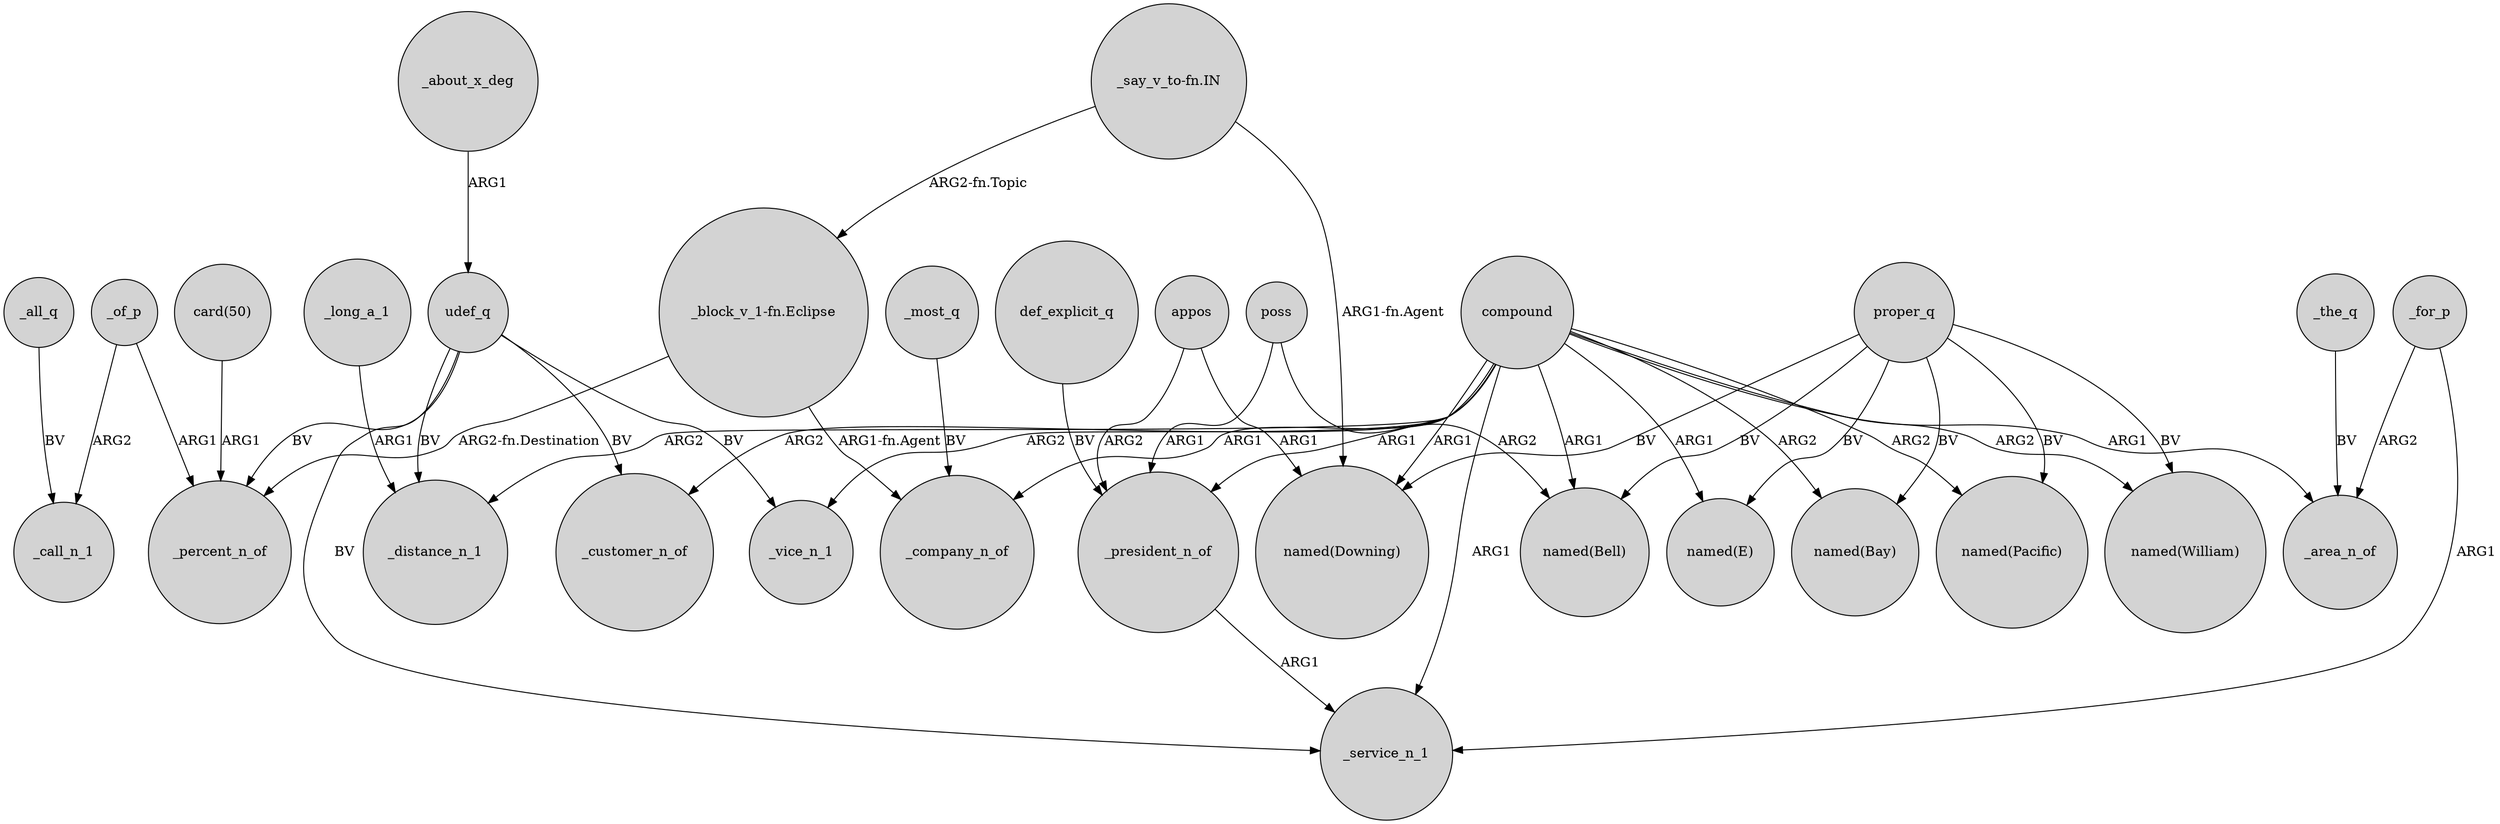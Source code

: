digraph {
	node [shape=circle style=filled]
	compound -> _vice_n_1 [label=ARG2]
	compound -> "named(Bell)" [label=ARG1]
	proper_q -> "named(Bay)" [label=BV]
	_most_q -> _company_n_of [label=BV]
	proper_q -> "named(Downing)" [label=BV]
	compound -> "named(Pacific)" [label=ARG2]
	_for_p -> _area_n_of [label=ARG2]
	"_say_v_to-fn.IN" -> "named(Downing)" [label="ARG1-fn.Agent"]
	_of_p -> _call_n_1 [label=ARG2]
	_all_q -> _call_n_1 [label=BV]
	compound -> "named(Downing)" [label=ARG1]
	proper_q -> "named(E)" [label=BV]
	_about_x_deg -> udef_q [label=ARG1]
	"_block_v_1-fn.Eclipse" -> _percent_n_of [label="ARG2-fn.Destination"]
	udef_q -> _vice_n_1 [label=BV]
	"_block_v_1-fn.Eclipse" -> _company_n_of [label="ARG1-fn.Agent"]
	appos -> "named(Downing)" [label=ARG1]
	poss -> _president_n_of [label=ARG1]
	_of_p -> _percent_n_of [label=ARG1]
	appos -> _president_n_of [label=ARG2]
	compound -> _company_n_of [label=ARG1]
	"card(50)" -> _percent_n_of [label=ARG1]
	compound -> "named(William)" [label=ARG2]
	udef_q -> _service_n_1 [label=BV]
	compound -> _president_n_of [label=ARG1]
	_for_p -> _service_n_1 [label=ARG1]
	def_explicit_q -> _president_n_of [label=BV]
	udef_q -> _customer_n_of [label=BV]
	"_say_v_to-fn.IN" -> "_block_v_1-fn.Eclipse" [label="ARG2-fn.Topic"]
	_the_q -> _area_n_of [label=BV]
	compound -> "named(Bay)" [label=ARG2]
	udef_q -> _distance_n_1 [label=BV]
	compound -> _distance_n_1 [label=ARG2]
	poss -> "named(Bell)" [label=ARG2]
	proper_q -> "named(Bell)" [label=BV]
	udef_q -> _percent_n_of [label=BV]
	_president_n_of -> _service_n_1 [label=ARG1]
	compound -> "named(E)" [label=ARG1]
	_long_a_1 -> _distance_n_1 [label=ARG1]
	compound -> _service_n_1 [label=ARG1]
	compound -> _area_n_of [label=ARG1]
	proper_q -> "named(Pacific)" [label=BV]
	compound -> _customer_n_of [label=ARG2]
	proper_q -> "named(William)" [label=BV]
}

